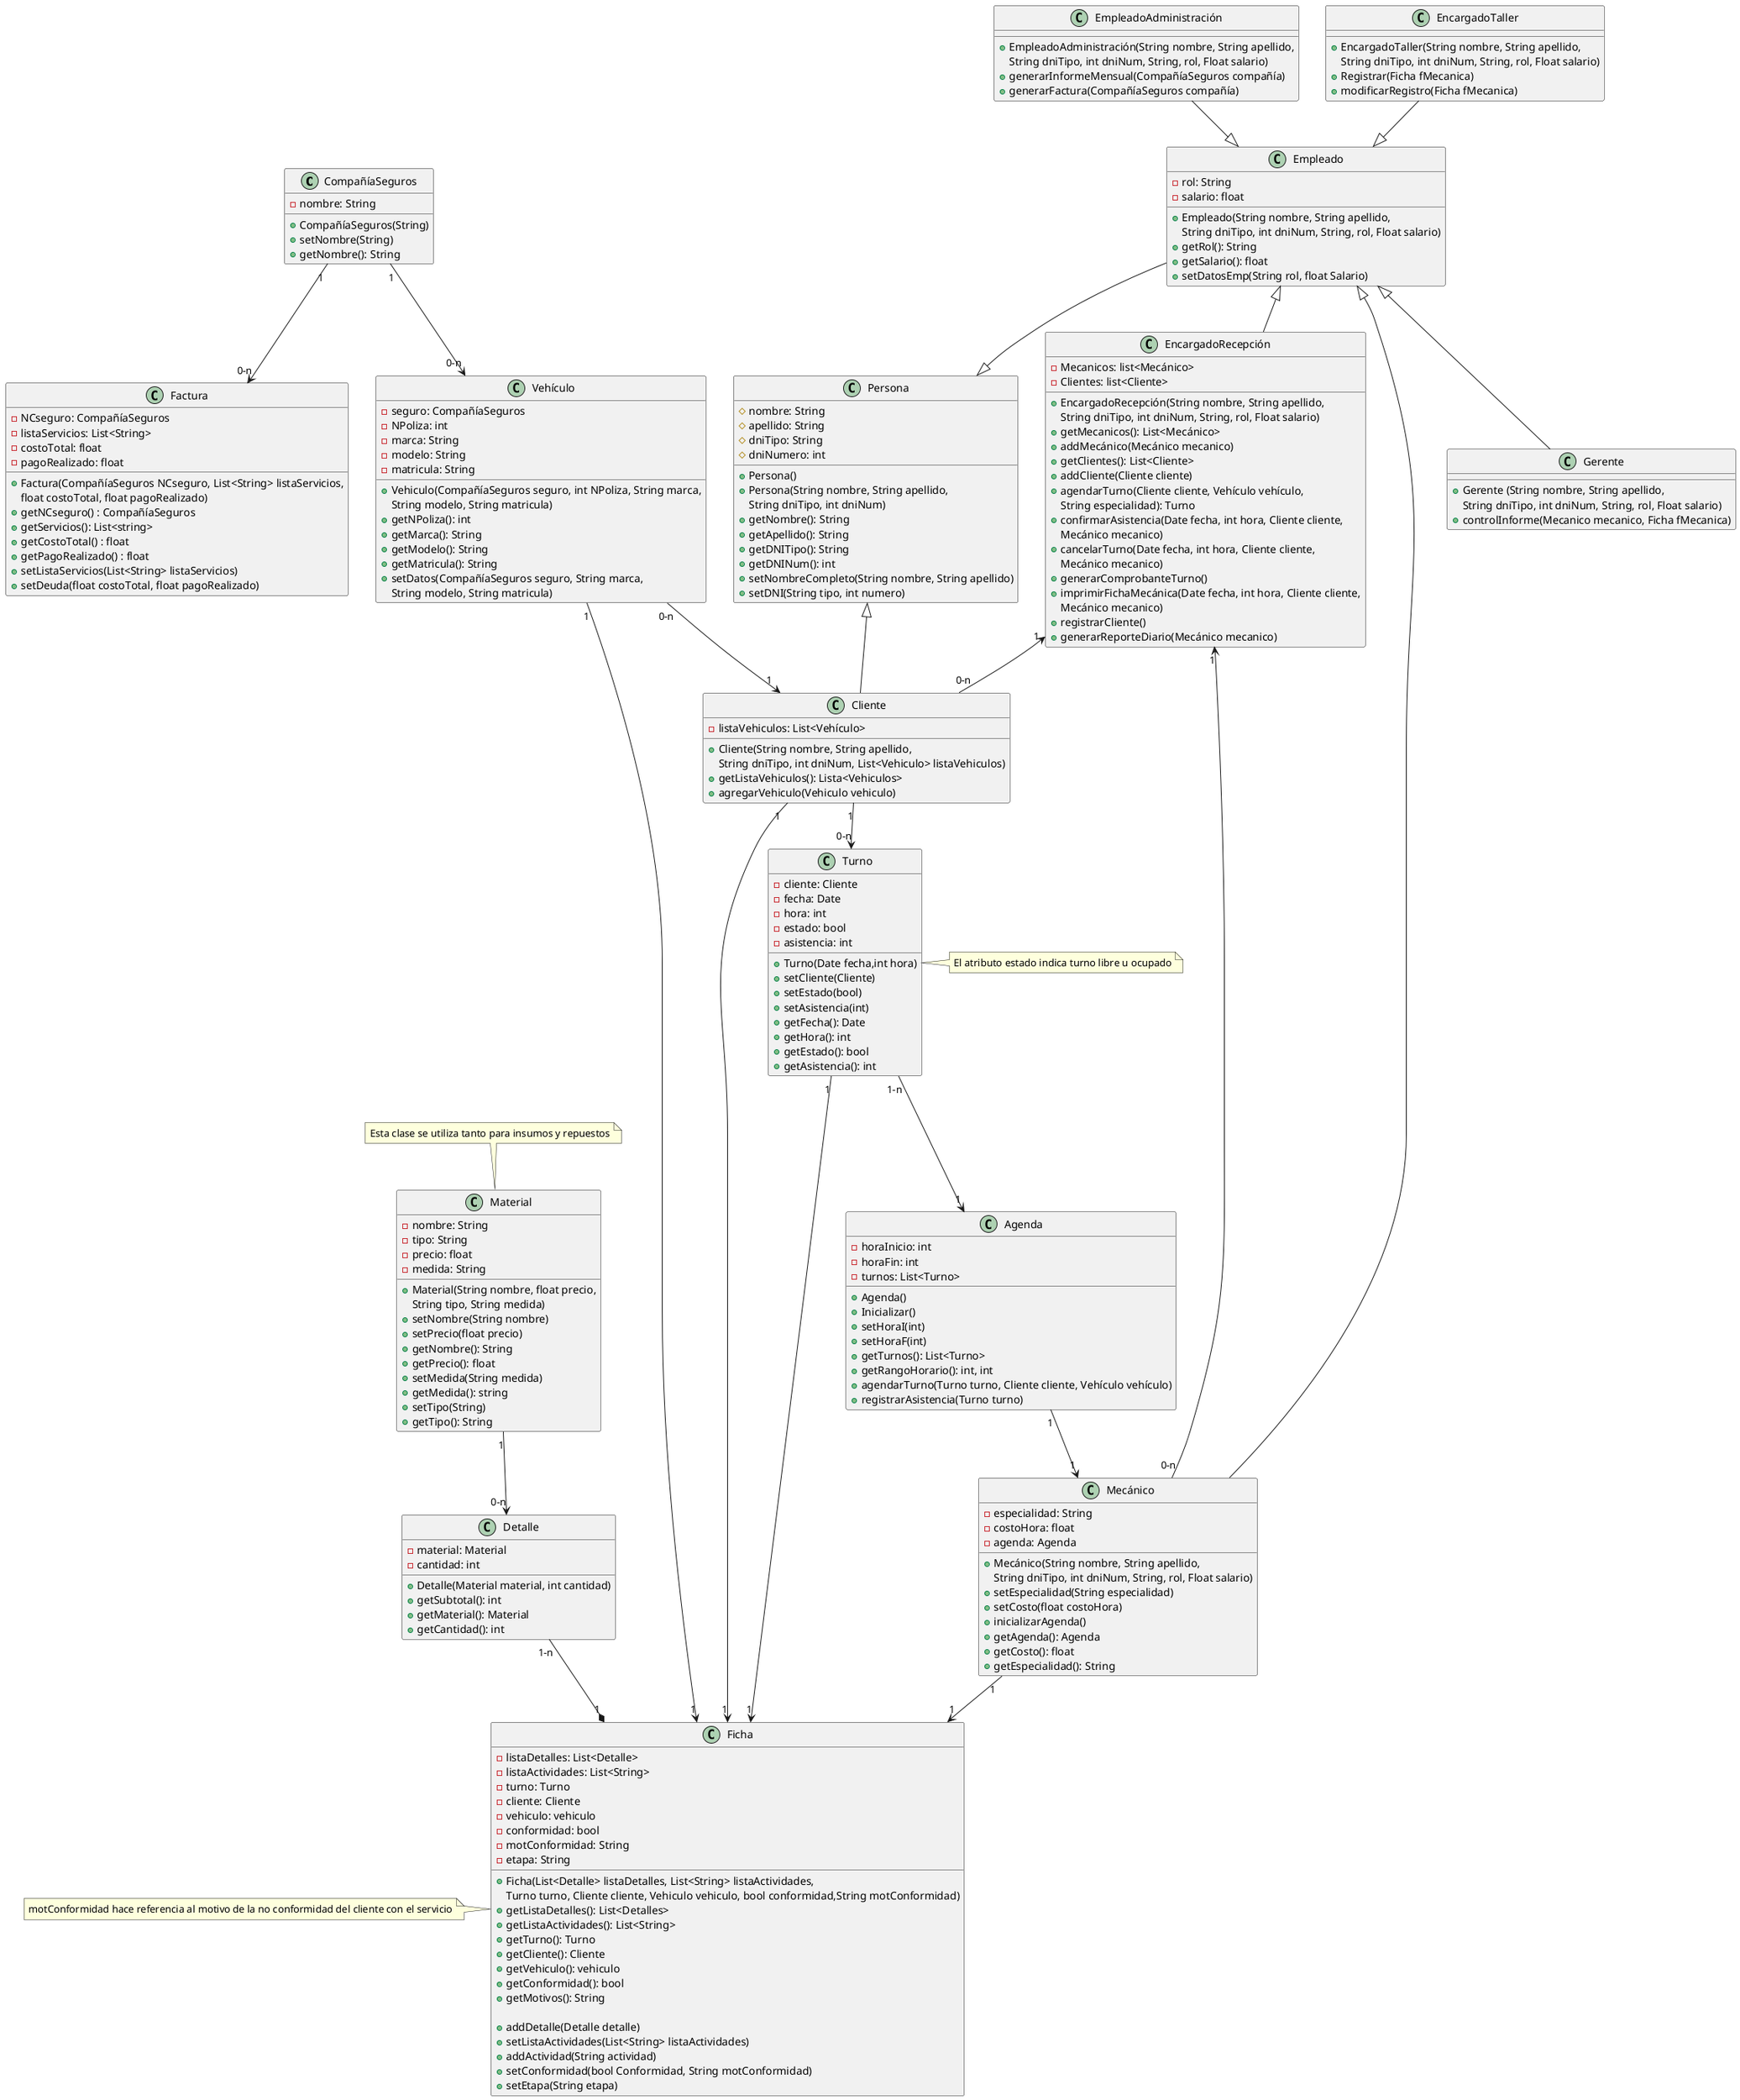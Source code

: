 @startuml Clases
class CompañíaSeguros {
	- nombre: String
    
    + CompañíaSeguros(String)
    + setNombre(String)
    + getNombre(): String
}

class Turno{
    - cliente: Cliente
    - fecha: Date
    - hora: int
    - estado: bool
    - asistencia: int

    + Turno(Date fecha,int hora)
    + setCliente(Cliente)
    + setEstado(bool)
    + setAsistencia(int)
    + getFecha(): Date
    + getHora(): int
    + getEstado(): bool
    + getAsistencia(): int
}
note right of Turno : El atributo estado indica turno libre u ocupado

class Detalle{
    - material: Material
    - cantidad: int

    + Detalle(Material material, int cantidad)
    + getSubtotal(): int
    + getMaterial(): Material
    + getCantidad(): int
}

class Agenda{
    - horaInicio: int
    - horaFin: int
    - turnos: List<Turno>

    + Agenda()
    + Inicializar()
    + setHoraI(int)
    + setHoraF(int)
    + getTurnos(): List<Turno>
    + getRangoHorario(): int, int
    + agendarTurno(Turno turno, Cliente cliente, Vehículo vehículo)
    + registrarAsistencia(Turno turno)
}

class Persona{
    # nombre: String
    # apellido: String
    # dniTipo: String
    # dniNumero: int

    + Persona()
    + Persona(String nombre, String apellido, 
        String dniTipo, int dniNum)
    + getNombre(): String
    + getApellido(): String
    + getDNITipo(): String
    + getDNINum(): int
    + setNombreCompleto(String nombre, String apellido)
    + setDNI(String tipo, int numero)
}

class Mecánico{
    - especialidad: String
    - costoHora: float
    - agenda: Agenda

    + Mecánico(String nombre, String apellido, 
        String dniTipo, int dniNum, String, rol, Float salario)
    + setEspecialidad(String especialidad)
    + setCosto(float costoHora)
    + inicializarAgenda()
    + getAgenda(): Agenda
    + getCosto(): float
    + getEspecialidad(): String
}

class EncargadoRecepción{
    -Mecanicos: list<Mecánico>
    -Clientes: list<Cliente>

    + EncargadoRecepción(String nombre, String apellido, 
        String dniTipo, int dniNum, String, rol, Float salario)
    + getMecanicos(): List<Mecánico>
    + addMecánico(Mecánico mecanico)
    + getClientes(): List<Cliente>
    + addCliente(Cliente cliente)
    + agendarTurno(Cliente cliente, Vehículo vehículo, 
        String especialidad): Turno
    + confirmarAsistencia(Date fecha, int hora, Cliente cliente,
        Mecánico mecanico)
    + cancelarTurno(Date fecha, int hora, Cliente cliente,
        Mecánico mecanico)
    + generarComprobanteTurno()
    + imprimirFichaMecánica(Date fecha, int hora, Cliente cliente,
        Mecánico mecanico)
    + registrarCliente()
    + generarReporteDiario(Mecánico mecanico)
}

class EmpleadoAdministración{
    
    + EmpleadoAdministración(String nombre, String apellido, 
        String dniTipo, int dniNum, String, rol, Float salario)
    + generarInformeMensual(CompañíaSeguros compañía)
    + generarFactura(CompañíaSeguros compañía)
}

class Material{
    - nombre: String
    - tipo: String
    - precio: float
    - medida: String

    + Material(String nombre, float precio, 
        String tipo, String medida)
    + setNombre(String nombre)
    + setPrecio(float precio)
    + getNombre(): String
    + getPrecio(): float
    + setMedida(String medida)
    + getMedida(): string
    + setTipo(String)
    + getTipo(): String
}
note top of Material : Esta clase se utiliza tanto para insumos y repuestos

class Factura{
    - NCseguro: CompañíaSeguros
    - listaServicios: List<String>
    - costoTotal: float
    - pagoRealizado: float

    + Factura(CompañíaSeguros NCseguro, List<String> listaServicios, 
            float costoTotal, float pagoRealizado)
    + getNCseguro() : CompañíaSeguros
    + getServicios(): List<string>
    + getCostoTotal() : float
    + getPagoRealizado() : float
    + setListaServicios(List<String> listaServicios)
    + setDeuda(float costoTotal, float pagoRealizado)
}

class Ficha{
    - listaDetalles: List<Detalle>
    - listaActividades: List<String>
    - turno: Turno
    - cliente: Cliente
    - vehiculo: vehiculo
    - conformidad: bool
    - motConformidad: String
    - etapa: String

    + Ficha(List<Detalle> listaDetalles, List<String> listaActividades, 
            Turno turno, Cliente cliente, Vehiculo vehiculo, bool conformidad,String motConformidad)
    + getListaDetalles(): List<Detalles>
    + getListaActividades(): List<String>
    + getTurno(): Turno
    + getCliente(): Cliente
    + getVehiculo(): vehiculo
    + getConformidad(): bool
    + getMotivos(): String

    + addDetalle(Detalle detalle)
    + setListaActividades(List<String> listaActividades)
    + addActividad(String actividad)
    + setConformidad(bool Conformidad, String motConformidad)
    + setEtapa(String etapa)
}
note left of Ficha : motConformidad hace referencia al motivo de la no conformidad del cliente con el servicio

class Vehículo{
    - seguro: CompañíaSeguros
    - NPoliza: int
    - marca: String
    - modelo: String
    - matricula: String

    + Vehiculo(CompañíaSeguros seguro, int NPoliza, String marca,
            String modelo, String matricula)
    + getNPoliza(): int
    + getMarca(): String
    + getModelo(): String
    + getMatricula(): String
    + setDatos(CompañíaSeguros seguro, String marca,
            String modelo, String matricula)  
}

class Cliente{
    - listaVehiculos: List<Vehículo>

    + Cliente(String nombre, String apellido, 
        String dniTipo, int dniNum, List<Vehiculo> listaVehiculos)
    + getListaVehiculos(): Lista<Vehiculos>
    + agregarVehiculo(Vehiculo vehiculo)
}

class Empleado{
    - rol: String
    - salario: float

    + Empleado(String nombre, String apellido, 
        String dniTipo, int dniNum, String, rol, Float salario)
    + getRol(): String
    + getSalario(): float
    + setDatosEmp(String rol, float Salario)
}

Class Gerente{

    + Gerente (String nombre, String apellido, 
        String dniTipo, int dniNum, String, rol, Float salario)
    + controlInforme(Mecanico mecanico, Ficha fMecanica)
}

class EncargadoTaller{

    + EncargadoTaller(String nombre, String apellido, 
        String dniTipo, int dniNum, String, rol, Float salario)
    + Registrar(Ficha fMecanica)
    + modificarRegistro(Ficha fMecanica)

}

Empleado --|> Persona
Cliente -up-|> Persona
Mecánico -up-|> Empleado
Gerente -up-|> Empleado
EncargadoRecepción -up-|> Empleado
EmpleadoAdministración --|> Empleado
EncargadoTaller --|> Empleado
Cliente "1" --> "0-n" Turno
Material "1" --> "0-n" Detalle
Turno "1-n" ---> "1" Agenda
Agenda "1" --> "1" Mecánico
Detalle "1-n" --* "1" Ficha
Mecánico "1" --> "1" Ficha
Cliente "1" --> "1" Ficha
Vehículo "1" --> "1" Ficha
Turno "1" --> "1" Ficha
CompañíaSeguros "1" --> "0-n" Vehículo
CompañíaSeguros "1" --> "0-n" Factura
Vehículo "0-n" --> "1" Cliente
EncargadoRecepción "1" <-- "0-n" Cliente
EncargadoRecepción "1" <-- "0-n" Mecánico
@enduml
